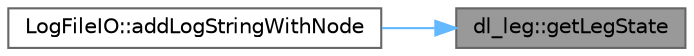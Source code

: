 digraph "dl_leg::getLegState"
{
 // LATEX_PDF_SIZE
  bgcolor="transparent";
  edge [fontname=Helvetica,fontsize=10,labelfontname=Helvetica,labelfontsize=10];
  node [fontname=Helvetica,fontsize=10,shape=box,height=0.2,width=0.4];
  rankdir="RL";
  Node1 [id="Node000001",label="dl_leg::getLegState",height=0.2,width=0.4,color="gray40", fillcolor="grey60", style="filled", fontcolor="black",tooltip="脚状態を取得する．"];
  Node1 -> Node2 [id="edge1_Node000001_Node000002",dir="back",color="steelblue1",style="solid",tooltip=" "];
  Node2 [id="Node000002",label="LogFileIO::addLogStringWithNode",height=0.2,width=0.4,color="grey40", fillcolor="white", style="filled",URL="$class_log_file_i_o.html#a32aab8cb6859a86ab047ff266340ae35",tooltip="Logファイルにノードの情報を書き込む"];
}
